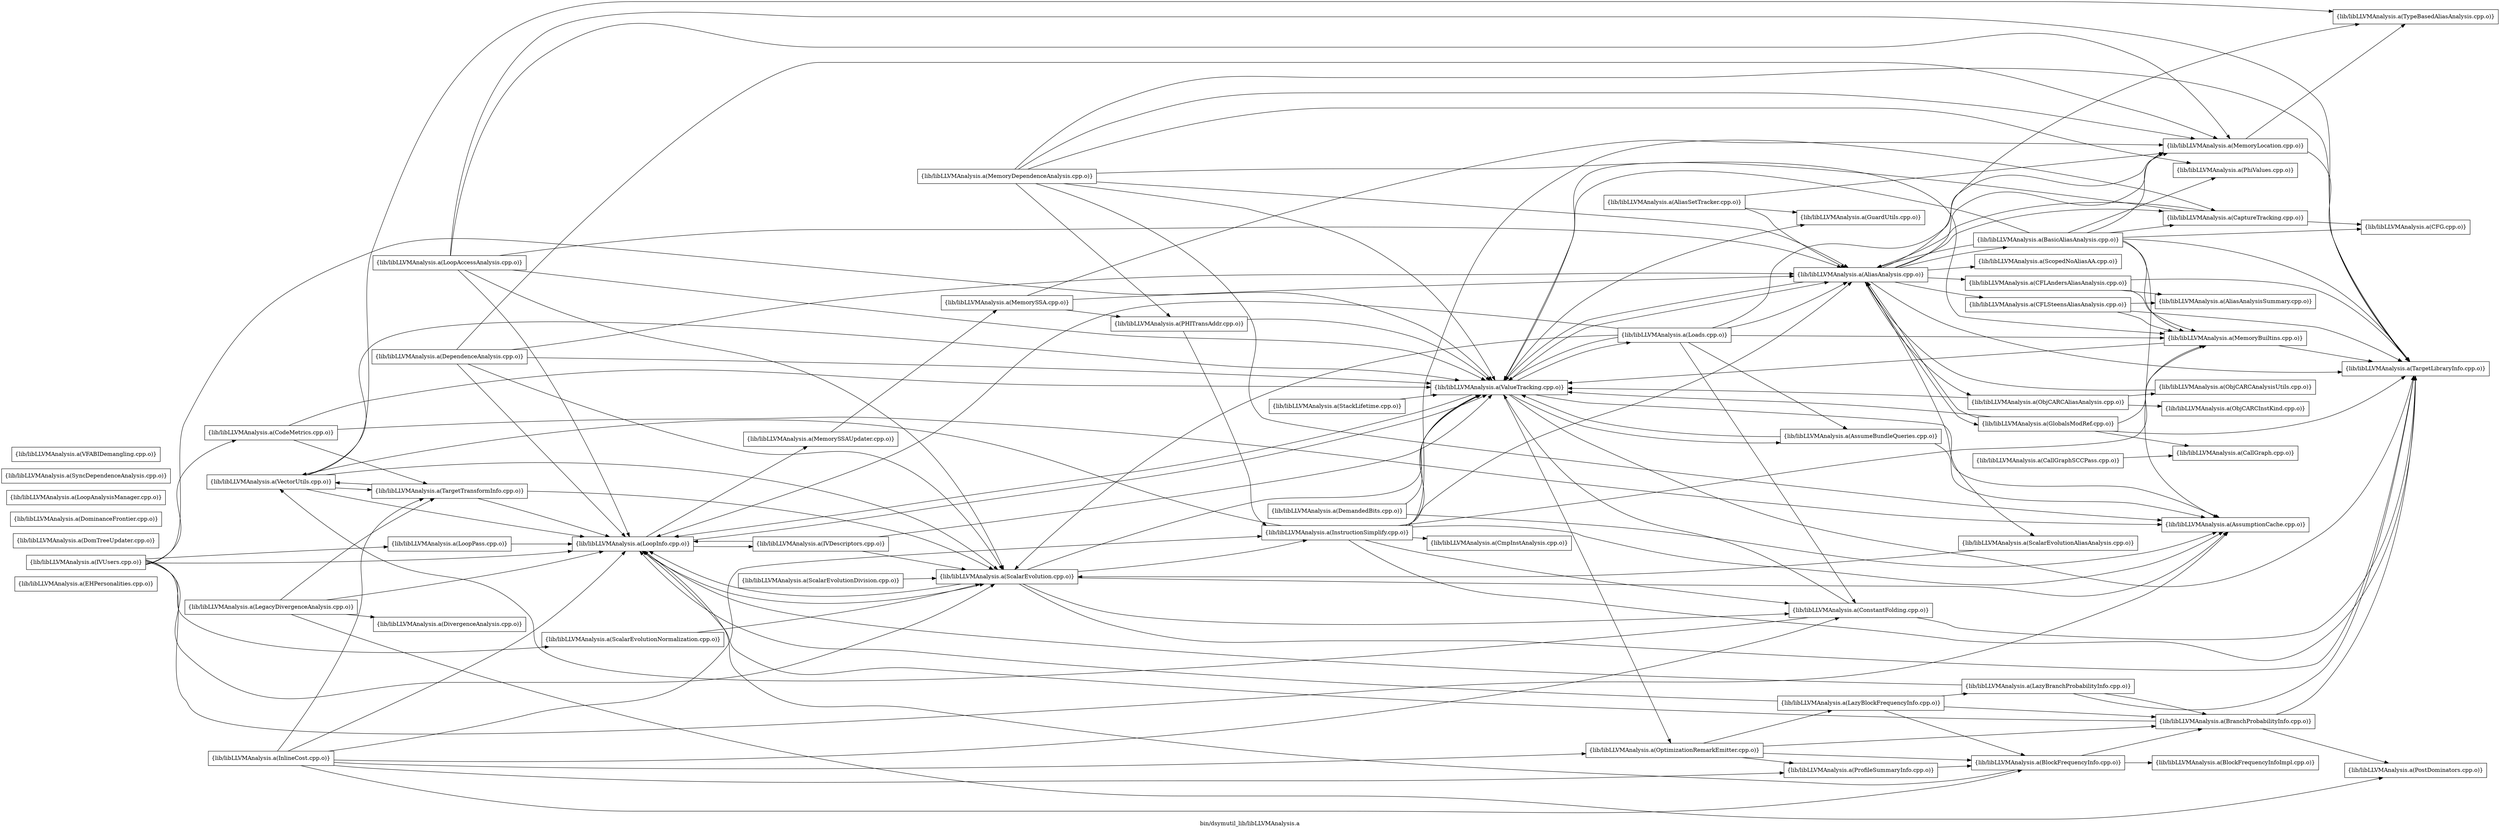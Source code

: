 digraph "bin/dsymutil_lib/libLLVMAnalysis.a" {
	label="bin/dsymutil_lib/libLLVMAnalysis.a";
	rankdir=LR;

	Node0x557f02010d48 [shape=record,shape=box,group=0,label="{lib/libLLVMAnalysis.a(EHPersonalities.cpp.o)}"];
	Node0x557f01ffe558 [shape=record,shape=box,group=0,label="{lib/libLLVMAnalysis.a(VectorUtils.cpp.o)}"];
	Node0x557f01ffe558 -> Node0x557f020106b8;
	Node0x557f01ffe558 -> Node0x557f01ff8f68;
	Node0x557f01ffe558 -> Node0x557f01ffc528;
	Node0x557f01ffe558 -> Node0x557f01ffcb68;
	Node0x557f01ffe558 -> Node0x557f01ffd978;
	Node0x557f01ffc528 [shape=record,shape=box,group=0,label="{lib/libLLVMAnalysis.a(TargetTransformInfo.cpp.o)}"];
	Node0x557f01ffc528 -> Node0x557f020106b8;
	Node0x557f01ffc528 -> Node0x557f01ff8f68;
	Node0x557f01ffc528 -> Node0x557f01ffe558;
	Node0x557f01ffd978 [shape=record,shape=box,group=0,label="{lib/libLLVMAnalysis.a(ValueTracking.cpp.o)}"];
	Node0x557f01ffd978 -> Node0x557f02016fb8;
	Node0x557f01ffd978 -> Node0x557f02017aa8;
	Node0x557f01ffd978 -> Node0x557f020188b8;
	Node0x557f01ffd978 -> Node0x557f0200fbc8;
	Node0x557f01ffd978 -> Node0x557f0200e818;
	Node0x557f01ffd978 -> Node0x557f020106b8;
	Node0x557f01ffd978 -> Node0x557f01ffb218;
	Node0x557f01ffd978 -> Node0x557f01ffb998;
	Node0x557f01ff9be8 [shape=record,shape=box,group=0,label="{lib/libLLVMAnalysis.a(ProfileSummaryInfo.cpp.o)}"];
	Node0x557f01ff9be8 -> Node0x557f01ffe738;
	Node0x557f02016fb8 [shape=record,shape=box,group=0,label="{lib/libLLVMAnalysis.a(AliasAnalysis.cpp.o)}"];
	Node0x557f02016fb8 -> Node0x557f020194e8;
	Node0x557f02016fb8 -> Node0x557f01ffd428;
	Node0x557f02016fb8 -> Node0x557f02005998;
	Node0x557f02016fb8 -> Node0x557f02005358;
	Node0x557f02016fb8 -> Node0x557f02010348;
	Node0x557f02016fb8 -> Node0x557f01ffdab8;
	Node0x557f02016fb8 -> Node0x557f01fff1d8;
	Node0x557f02016fb8 -> Node0x557f01ff95f8;
	Node0x557f02016fb8 -> Node0x557f01ffb998;
	Node0x557f02016fb8 -> Node0x557f01ffcb68;
	Node0x557f02016fb8 -> Node0x557f01ffd7e8;
	Node0x557f02016fb8 -> Node0x557f01ffd978;
	Node0x557f02011b58 [shape=record,shape=box,group=0,label="{lib/libLLVMAnalysis.a(DomTreeUpdater.cpp.o)}"];
	Node0x557f020106b8 [shape=record,shape=box,group=0,label="{lib/libLLVMAnalysis.a(LoopInfo.cpp.o)}"];
	Node0x557f020106b8 -> Node0x557f0200f448;
	Node0x557f020106b8 -> Node0x557f01ffe9b8;
	Node0x557f020106b8 -> Node0x557f01ff8f68;
	Node0x557f020106b8 -> Node0x557f01ffd978;
	Node0x557f01ff8f68 [shape=record,shape=box,group=0,label="{lib/libLLVMAnalysis.a(ScalarEvolution.cpp.o)}"];
	Node0x557f01ff8f68 -> Node0x557f020188b8;
	Node0x557f01ff8f68 -> Node0x557f02004f48;
	Node0x557f01ff8f68 -> Node0x557f0201f578;
	Node0x557f01ff8f68 -> Node0x557f020106b8;
	Node0x557f01ff8f68 -> Node0x557f01ffb998;
	Node0x557f01ff8f68 -> Node0x557f01ffd978;
	Node0x557f02004f48 [shape=record,shape=box,group=0,label="{lib/libLLVMAnalysis.a(ConstantFolding.cpp.o)}"];
	Node0x557f02004f48 -> Node0x557f01ffb998;
	Node0x557f02004f48 -> Node0x557f01ffd978;
	Node0x557f02004f48 -> Node0x557f01ffe558;
	Node0x557f01ffe738 [shape=record,shape=box,group=0,label="{lib/libLLVMAnalysis.a(BlockFrequencyInfo.cpp.o)}"];
	Node0x557f01ffe738 -> Node0x557f01ffe918;
	Node0x557f01ffe738 -> Node0x557f01ffce38;
	Node0x557f01ffe738 -> Node0x557f020106b8;
	Node0x557f01ffe918 [shape=record,shape=box,group=0,label="{lib/libLLVMAnalysis.a(BlockFrequencyInfoImpl.cpp.o)}"];
	Node0x557f020194e8 [shape=record,shape=box,group=0,label="{lib/libLLVMAnalysis.a(BasicAliasAnalysis.cpp.o)}"];
	Node0x557f020194e8 -> Node0x557f02016fb8;
	Node0x557f020194e8 -> Node0x557f020188b8;
	Node0x557f020194e8 -> Node0x557f01ffd1a8;
	Node0x557f020194e8 -> Node0x557f02005358;
	Node0x557f020194e8 -> Node0x557f01ffca78;
	Node0x557f020194e8 -> Node0x557f01ffdab8;
	Node0x557f020194e8 -> Node0x557f0201d228;
	Node0x557f020194e8 -> Node0x557f01ffb998;
	Node0x557f020194e8 -> Node0x557f01ffd978;
	Node0x557f02010f78 [shape=record,shape=box,group=0,label="{lib/libLLVMAnalysis.a(DominanceFrontier.cpp.o)}"];
	Node0x557f02010348 [shape=record,shape=box,group=0,label="{lib/libLLVMAnalysis.a(GlobalsModRef.cpp.o)}"];
	Node0x557f02010348 -> Node0x557f02016fb8;
	Node0x557f02010348 -> Node0x557f02006078;
	Node0x557f02010348 -> Node0x557f01ffca78;
	Node0x557f02010348 -> Node0x557f01ffb998;
	Node0x557f02010348 -> Node0x557f01ffd978;
	Node0x557f0200ecc8 [shape=record,shape=box,group=0,label="{lib/libLLVMAnalysis.a(IVUsers.cpp.o)}"];
	Node0x557f0200ecc8 -> Node0x557f020188b8;
	Node0x557f0200ecc8 -> Node0x557f0200e868;
	Node0x557f0200ecc8 -> Node0x557f020106b8;
	Node0x557f0200ecc8 -> Node0x557f02000c68;
	Node0x557f0200ecc8 -> Node0x557f01ff8f68;
	Node0x557f0200ecc8 -> Node0x557f01ff7ed8;
	Node0x557f0200ecc8 -> Node0x557f01ffd978;
	Node0x557f01ffd158 [shape=record,shape=box,group=0,label="{lib/libLLVMAnalysis.a(MemoryDependenceAnalysis.cpp.o)}"];
	Node0x557f01ffd158 -> Node0x557f02016fb8;
	Node0x557f01ffd158 -> Node0x557f020188b8;
	Node0x557f01ffd158 -> Node0x557f01ffca78;
	Node0x557f01ffd158 -> Node0x557f01ffdab8;
	Node0x557f01ffd158 -> Node0x557f0201d8b8;
	Node0x557f01ffd158 -> Node0x557f0201d228;
	Node0x557f01ffd158 -> Node0x557f01ffb998;
	Node0x557f01ffd158 -> Node0x557f01ffd978;
	Node0x557f01ff95f8 [shape=record,shape=box,group=0,label="{lib/libLLVMAnalysis.a(ScalarEvolutionAliasAnalysis.cpp.o)}"];
	Node0x557f01ff95f8 -> Node0x557f01ff8f68;
	Node0x557f0200e818 [shape=record,shape=box,group=0,label="{lib/libLLVMAnalysis.a(Loads.cpp.o)}"];
	Node0x557f0200e818 -> Node0x557f02016fb8;
	Node0x557f0200e818 -> Node0x557f02017aa8;
	Node0x557f0200e818 -> Node0x557f02004f48;
	Node0x557f0200e818 -> Node0x557f020106b8;
	Node0x557f0200e818 -> Node0x557f01ffca78;
	Node0x557f0200e818 -> Node0x557f01ffdab8;
	Node0x557f0200e818 -> Node0x557f01ff8f68;
	Node0x557f0200e818 -> Node0x557f01ffd978;
	Node0x557f01ffd428 [shape=record,shape=box,group=0,label="{lib/libLLVMAnalysis.a(CFLAndersAliasAnalysis.cpp.o)}"];
	Node0x557f01ffd428 -> Node0x557f02005c68;
	Node0x557f01ffd428 -> Node0x557f01ffca78;
	Node0x557f01ffd428 -> Node0x557f01ffb998;
	Node0x557f02005998 [shape=record,shape=box,group=0,label="{lib/libLLVMAnalysis.a(CFLSteensAliasAnalysis.cpp.o)}"];
	Node0x557f02005998 -> Node0x557f02005c68;
	Node0x557f02005998 -> Node0x557f01ffca78;
	Node0x557f02005998 -> Node0x557f01ffb998;
	Node0x557f02004958 [shape=record,shape=box,group=0,label="{lib/libLLVMAnalysis.a(CallGraphSCCPass.cpp.o)}"];
	Node0x557f02004958 -> Node0x557f02006078;
	Node0x557f01ffcb68 [shape=record,shape=box,group=0,label="{lib/libLLVMAnalysis.a(TypeBasedAliasAnalysis.cpp.o)}"];
	Node0x557f01ffd7e8 [shape=record,shape=box,group=0,label="{lib/libLLVMAnalysis.a(ScopedNoAliasAA.cpp.o)}"];
	Node0x557f01ffd1a8 [shape=record,shape=box,group=0,label="{lib/libLLVMAnalysis.a(CFG.cpp.o)}"];
	Node0x557f01ffce38 [shape=record,shape=box,group=0,label="{lib/libLLVMAnalysis.a(BranchProbabilityInfo.cpp.o)}"];
	Node0x557f01ffce38 -> Node0x557f020106b8;
	Node0x557f01ffce38 -> Node0x557f0201def8;
	Node0x557f01ffce38 -> Node0x557f01ffb998;
	Node0x557f0201f578 [shape=record,shape=box,group=0,label="{lib/libLLVMAnalysis.a(InstructionSimplify.cpp.o)}"];
	Node0x557f0201f578 -> Node0x557f02016fb8;
	Node0x557f0201f578 -> Node0x557f020188b8;
	Node0x557f0201f578 -> Node0x557f02005358;
	Node0x557f0201f578 -> Node0x557f02004f48;
	Node0x557f0201f578 -> Node0x557f0201b4c8;
	Node0x557f0201f578 -> Node0x557f01ffca78;
	Node0x557f0201f578 -> Node0x557f01ffb998;
	Node0x557f0201f578 -> Node0x557f01ffd978;
	Node0x557f0201f578 -> Node0x557f01ffe558;
	Node0x557f01ffb998 [shape=record,shape=box,group=0,label="{lib/libLLVMAnalysis.a(TargetLibraryInfo.cpp.o)}"];
	Node0x557f0201b568 [shape=record,shape=box,group=0,label="{lib/libLLVMAnalysis.a(LazyBlockFrequencyInfo.cpp.o)}"];
	Node0x557f0201b568 -> Node0x557f01ffe738;
	Node0x557f0201b568 -> Node0x557f01ffce38;
	Node0x557f0201b568 -> Node0x557f0201b9c8;
	Node0x557f0201b568 -> Node0x557f020106b8;
	Node0x557f020188b8 [shape=record,shape=box,group=0,label="{lib/libLLVMAnalysis.a(AssumptionCache.cpp.o)}"];
	Node0x557f01ffb218 [shape=record,shape=box,group=0,label="{lib/libLLVMAnalysis.a(OptimizationRemarkEmitter.cpp.o)}"];
	Node0x557f01ffb218 -> Node0x557f01ffe738;
	Node0x557f01ffb218 -> Node0x557f01ffce38;
	Node0x557f01ffb218 -> Node0x557f0201b568;
	Node0x557f01ffb218 -> Node0x557f01ff9be8;
	Node0x557f01ffe1e8 [shape=record,shape=box,group=0,label="{lib/libLLVMAnalysis.a(MemorySSA.cpp.o)}"];
	Node0x557f01ffe1e8 -> Node0x557f02016fb8;
	Node0x557f01ffe1e8 -> Node0x557f01ffdab8;
	Node0x557f01ffe1e8 -> Node0x557f0201d8b8;
	Node0x557f01ffe9b8 [shape=record,shape=box,group=0,label="{lib/libLLVMAnalysis.a(MemorySSAUpdater.cpp.o)}"];
	Node0x557f01ffe9b8 -> Node0x557f01ffe1e8;
	Node0x557f01ffb088 [shape=record,shape=box,group=0,label="{lib/libLLVMAnalysis.a(ObjCARCInstKind.cpp.o)}"];
	Node0x557f0200dff8 [shape=record,shape=box,group=0,label="{lib/libLLVMAnalysis.a(InlineCost.cpp.o)}"];
	Node0x557f0200dff8 -> Node0x557f01ffe738;
	Node0x557f0200dff8 -> Node0x557f02004f48;
	Node0x557f0200dff8 -> Node0x557f0201f578;
	Node0x557f0200dff8 -> Node0x557f020106b8;
	Node0x557f0200dff8 -> Node0x557f01ffb218;
	Node0x557f0200dff8 -> Node0x557f01ff9be8;
	Node0x557f0200dff8 -> Node0x557f01ffc528;
	Node0x557f01ffc168 [shape=record,shape=box,group=0,label="{lib/libLLVMAnalysis.a(StackLifetime.cpp.o)}"];
	Node0x557f01ffc168 -> Node0x557f01ffd978;
	Node0x557f01ffdab8 [shape=record,shape=box,group=0,label="{lib/libLLVMAnalysis.a(MemoryLocation.cpp.o)}"];
	Node0x557f01ffdab8 -> Node0x557f01ffb998;
	Node0x557f01ffdab8 -> Node0x557f01ffcb68;
	Node0x557f020124b8 [shape=record,shape=box,group=0,label="{lib/libLLVMAnalysis.a(DemandedBits.cpp.o)}"];
	Node0x557f020124b8 -> Node0x557f020188b8;
	Node0x557f020124b8 -> Node0x557f01ffd978;
	Node0x557f0200e548 [shape=record,shape=box,group=0,label="{lib/libLLVMAnalysis.a(LoopAccessAnalysis.cpp.o)}"];
	Node0x557f0200e548 -> Node0x557f02016fb8;
	Node0x557f0200e548 -> Node0x557f020106b8;
	Node0x557f0200e548 -> Node0x557f01ffdab8;
	Node0x557f0200e548 -> Node0x557f01ff8f68;
	Node0x557f0200e548 -> Node0x557f01ffb998;
	Node0x557f0200e548 -> Node0x557f01ffd978;
	Node0x557f0201c558 [shape=record,shape=box,group=0,label="{lib/libLLVMAnalysis.a(LegacyDivergenceAnalysis.cpp.o)}"];
	Node0x557f0201c558 -> Node0x557f0201c968;
	Node0x557f0201c558 -> Node0x557f020106b8;
	Node0x557f0201c558 -> Node0x557f0201def8;
	Node0x557f0201c558 -> Node0x557f01ffc528;
	Node0x557f02000c68 [shape=record,shape=box,group=0,label="{lib/libLLVMAnalysis.a(LoopPass.cpp.o)}"];
	Node0x557f02000c68 -> Node0x557f020106b8;
	Node0x557f01ff7ed8 [shape=record,shape=box,group=0,label="{lib/libLLVMAnalysis.a(ScalarEvolutionNormalization.cpp.o)}"];
	Node0x557f01ff7ed8 -> Node0x557f01ff8f68;
	Node0x557f01ffca78 [shape=record,shape=box,group=0,label="{lib/libLLVMAnalysis.a(MemoryBuiltins.cpp.o)}"];
	Node0x557f01ffca78 -> Node0x557f01ffb998;
	Node0x557f01ffca78 -> Node0x557f01ffd978;
	Node0x557f0201def8 [shape=record,shape=box,group=0,label="{lib/libLLVMAnalysis.a(PostDominators.cpp.o)}"];
	Node0x557f0200f448 [shape=record,shape=box,group=0,label="{lib/libLLVMAnalysis.a(IVDescriptors.cpp.o)}"];
	Node0x557f0200f448 -> Node0x557f020106b8;
	Node0x557f0200f448 -> Node0x557f01ff8f68;
	Node0x557f0200f448 -> Node0x557f01ffd978;
	Node0x557f02006078 [shape=record,shape=box,group=0,label="{lib/libLLVMAnalysis.a(CallGraph.cpp.o)}"];
	Node0x557f02005358 [shape=record,shape=box,group=0,label="{lib/libLLVMAnalysis.a(CaptureTracking.cpp.o)}"];
	Node0x557f02005358 -> Node0x557f02016fb8;
	Node0x557f02005358 -> Node0x557f01ffd1a8;
	Node0x557f02005358 -> Node0x557f01ffd978;
	Node0x557f02017aa8 [shape=record,shape=box,group=0,label="{lib/libLLVMAnalysis.a(AssumeBundleQueries.cpp.o)}"];
	Node0x557f02017aa8 -> Node0x557f020188b8;
	Node0x557f02017aa8 -> Node0x557f01ffd978;
	Node0x557f02011ec8 [shape=record,shape=box,group=0,label="{lib/libLLVMAnalysis.a(DependenceAnalysis.cpp.o)}"];
	Node0x557f02011ec8 -> Node0x557f02016fb8;
	Node0x557f02011ec8 -> Node0x557f020106b8;
	Node0x557f02011ec8 -> Node0x557f01ffdab8;
	Node0x557f02011ec8 -> Node0x557f01ff8f68;
	Node0x557f02011ec8 -> Node0x557f01ffd978;
	Node0x557f0200fbc8 [shape=record,shape=box,group=0,label="{lib/libLLVMAnalysis.a(GuardUtils.cpp.o)}"];
	Node0x557f01fff1d8 [shape=record,shape=box,group=0,label="{lib/libLLVMAnalysis.a(ObjCARCAliasAnalysis.cpp.o)}"];
	Node0x557f01fff1d8 -> Node0x557f01ffa408;
	Node0x557f01fff1d8 -> Node0x557f01ffb088;
	Node0x557f01fff1d8 -> Node0x557f01ffd978;
	Node0x557f0201d228 [shape=record,shape=box,group=0,label="{lib/libLLVMAnalysis.a(PhiValues.cpp.o)}"];
	Node0x557f02005c68 [shape=record,shape=box,group=0,label="{lib/libLLVMAnalysis.a(AliasAnalysisSummary.cpp.o)}"];
	Node0x557f0200e868 [shape=record,shape=box,group=0,label="{lib/libLLVMAnalysis.a(CodeMetrics.cpp.o)}"];
	Node0x557f0200e868 -> Node0x557f020188b8;
	Node0x557f0200e868 -> Node0x557f01ffc528;
	Node0x557f0200e868 -> Node0x557f01ffd978;
	Node0x557f0201b4c8 [shape=record,shape=box,group=0,label="{lib/libLLVMAnalysis.a(CmpInstAnalysis.cpp.o)}"];
	Node0x557f0201b9c8 [shape=record,shape=box,group=0,label="{lib/libLLVMAnalysis.a(LazyBranchProbabilityInfo.cpp.o)}"];
	Node0x557f0201b9c8 -> Node0x557f01ffce38;
	Node0x557f0201b9c8 -> Node0x557f020106b8;
	Node0x557f0201b9c8 -> Node0x557f01ffb998;
	Node0x557f0201c968 [shape=record,shape=box,group=0,label="{lib/libLLVMAnalysis.a(DivergenceAnalysis.cpp.o)}"];
	Node0x557f0200ed18 [shape=record,shape=box,group=0,label="{lib/libLLVMAnalysis.a(AliasSetTracker.cpp.o)}"];
	Node0x557f0200ed18 -> Node0x557f02016fb8;
	Node0x557f0200ed18 -> Node0x557f0200fbc8;
	Node0x557f0200ed18 -> Node0x557f01ffdab8;
	Node0x557f0200fe48 [shape=record,shape=box,group=0,label="{lib/libLLVMAnalysis.a(LoopAnalysisManager.cpp.o)}"];
	Node0x557f0201d8b8 [shape=record,shape=box,group=0,label="{lib/libLLVMAnalysis.a(PHITransAddr.cpp.o)}"];
	Node0x557f0201d8b8 -> Node0x557f0201f578;
	Node0x557f0201d8b8 -> Node0x557f01ffd978;
	Node0x557f01ffa408 [shape=record,shape=box,group=0,label="{lib/libLLVMAnalysis.a(ObjCARCAnalysisUtils.cpp.o)}"];
	Node0x557f01ffa408 -> Node0x557f02016fb8;
	Node0x557f01ff8928 [shape=record,shape=box,group=0,label="{lib/libLLVMAnalysis.a(ScalarEvolutionDivision.cpp.o)}"];
	Node0x557f01ff8928 -> Node0x557f01ff8f68;
	Node0x557f01ffc5c8 [shape=record,shape=box,group=0,label="{lib/libLLVMAnalysis.a(SyncDependenceAnalysis.cpp.o)}"];
	Node0x557f01ffe8c8 [shape=record,shape=box,group=0,label="{lib/libLLVMAnalysis.a(VFABIDemangling.cpp.o)}"];
}
